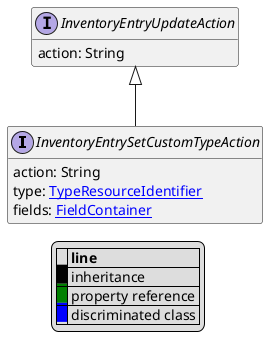 @startuml

hide empty fields
hide empty methods
legend
|= |= line |
|<back:black>   </back>| inheritance |
|<back:green>   </back>| property reference |
|<back:blue>   </back>| discriminated class |
endlegend
interface InventoryEntrySetCustomTypeAction [[InventoryEntrySetCustomTypeAction.svg]] extends InventoryEntryUpdateAction {
    action: String
    type: [[TypeResourceIdentifier.svg TypeResourceIdentifier]]
    fields: [[FieldContainer.svg FieldContainer]]
}
interface InventoryEntryUpdateAction [[InventoryEntryUpdateAction.svg]]  {
    action: String
}





@enduml
